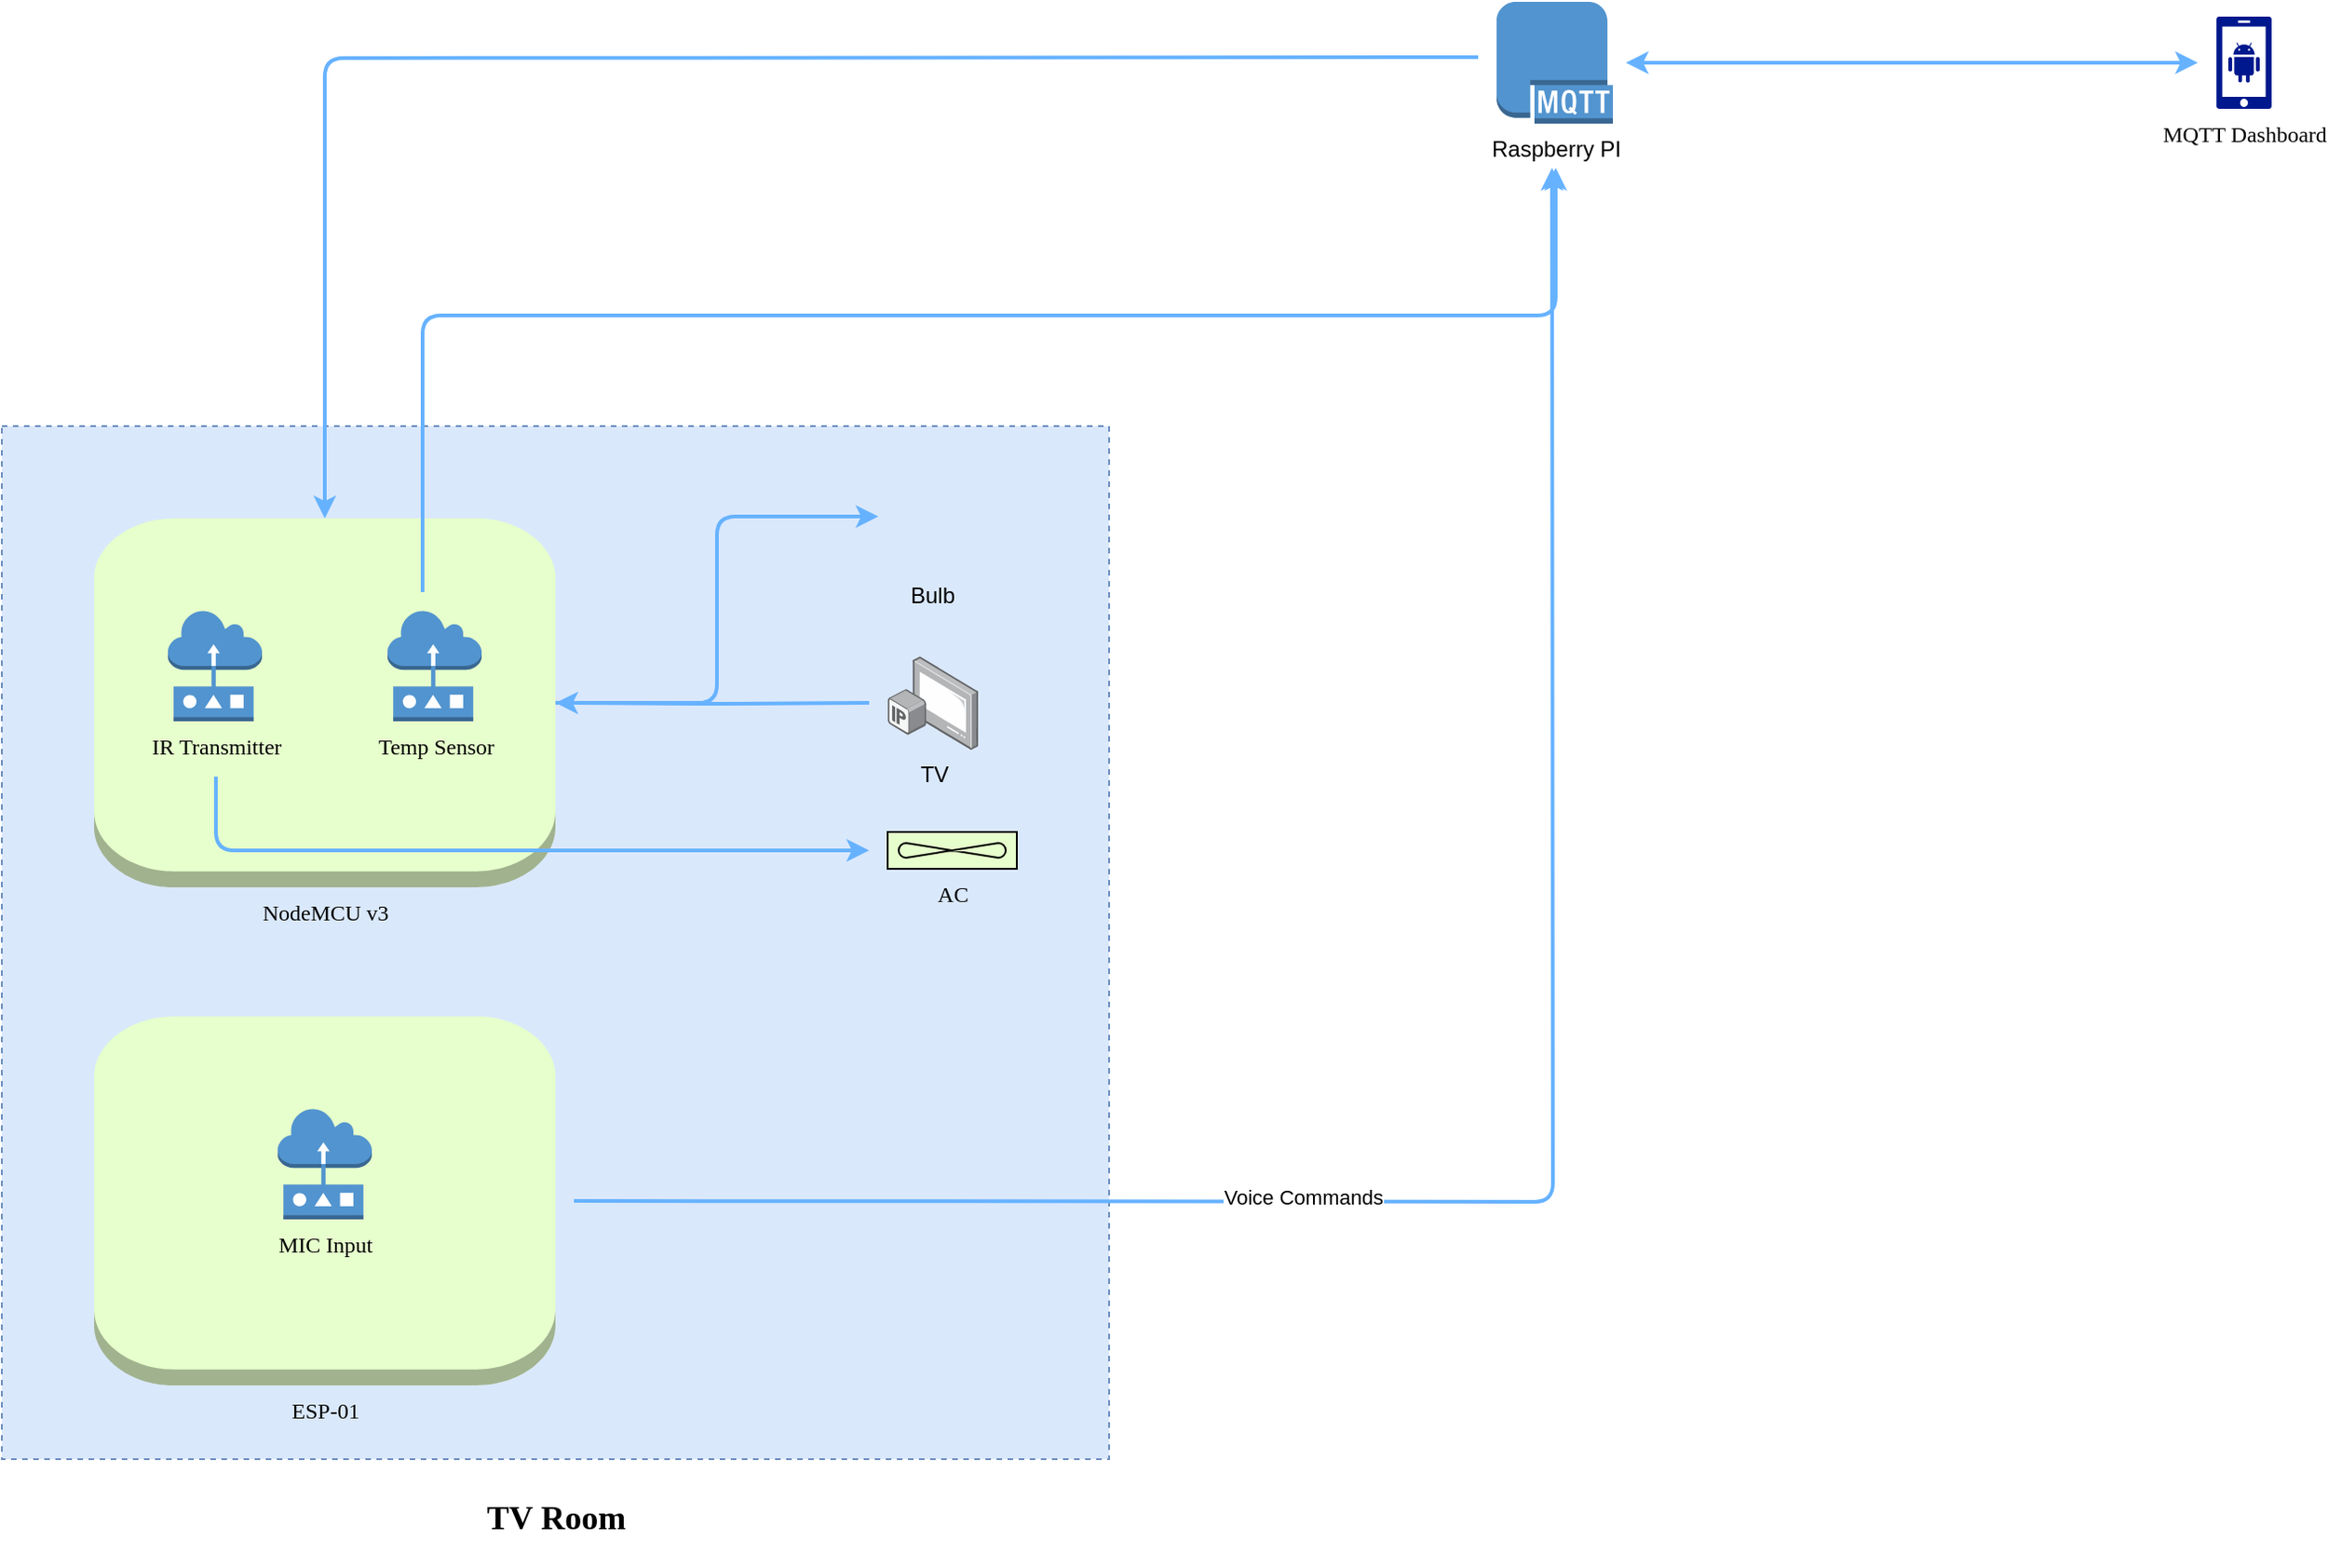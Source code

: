 <mxfile version="15.5.9" type="github">
  <diagram id="ODqosPAh45oD5i2MuQGn" name="Page-1">
    <mxGraphModel dx="1422" dy="1144" grid="1" gridSize="10" guides="1" tooltips="1" connect="1" arrows="1" fold="1" page="1" pageScale="1" pageWidth="2000" pageHeight="1100" math="0" shadow="0">
      <root>
        <mxCell id="0" />
        <mxCell id="1" parent="0" />
        <mxCell id="MIGvTB1lZAfxBpMD3VXP-11" style="edgeStyle=orthogonalEdgeStyle;rounded=1;orthogonalLoop=1;jettySize=auto;html=1;shadow=0;fontFamily=Verdana;strokeColor=#66B2FF;strokeWidth=2;startArrow=classic;startFill=1;" parent="1" edge="1">
          <mxGeometry relative="1" as="geometry">
            <mxPoint x="900" y="43" as="sourcePoint" />
            <mxPoint x="1210" y="43" as="targetPoint" />
          </mxGeometry>
        </mxCell>
        <mxCell id="ePppPPMqNrW8rxgk6NDR-1" value="Raspberry PI" style="outlineConnect=0;dashed=0;verticalLabelPosition=bottom;verticalAlign=top;align=center;html=1;shape=mxgraph.aws3.mqtt_protocol;fillColor=#5294CF;gradientColor=none;" parent="1" vertex="1">
          <mxGeometry x="830" y="10" width="63" height="66" as="geometry" />
        </mxCell>
        <mxCell id="ePppPPMqNrW8rxgk6NDR-2" value="&lt;h2&gt;&lt;font face=&quot;Verdana&quot;&gt;TV Room&lt;/font&gt;&lt;/h2&gt;" style="verticalLabelPosition=bottom;verticalAlign=top;html=1;shape=mxgraph.basic.rect;fillColor2=none;strokeWidth=1;size=20;indent=5;dashed=1;fillColor=#dae8fc;strokeColor=#6c8ebf;fontFamily=Helvetica;" parent="1" vertex="1">
          <mxGeometry x="20" y="240" width="600" height="560" as="geometry" />
        </mxCell>
        <mxCell id="MIGvTB1lZAfxBpMD3VXP-15" style="edgeStyle=orthogonalEdgeStyle;rounded=1;orthogonalLoop=1;jettySize=auto;html=1;shadow=0;fontFamily=Verdana;startArrow=none;startFill=0;strokeColor=#66B2FF;strokeWidth=2;" parent="1" target="ePppPPMqNrW8rxgk6NDR-8" edge="1">
          <mxGeometry relative="1" as="geometry">
            <mxPoint x="820" y="40" as="sourcePoint" />
          </mxGeometry>
        </mxCell>
        <mxCell id="MIGvTB1lZAfxBpMD3VXP-1" value="" style="group" parent="1" vertex="1" connectable="0">
          <mxGeometry x="70" y="290" width="250" height="200" as="geometry" />
        </mxCell>
        <mxCell id="ePppPPMqNrW8rxgk6NDR-8" value="NodeMCU v3" style="outlineConnect=0;dashed=0;verticalLabelPosition=bottom;verticalAlign=top;align=center;html=1;shape=mxgraph.aws3.instance;fillColor=#E6FFCC;gradientColor=none;fontFamily=Verdana;" parent="MIGvTB1lZAfxBpMD3VXP-1" vertex="1">
          <mxGeometry width="250" height="200" as="geometry" />
        </mxCell>
        <mxCell id="ePppPPMqNrW8rxgk6NDR-3" value="IR Transmitter" style="outlineConnect=0;dashed=0;verticalLabelPosition=bottom;verticalAlign=top;align=center;html=1;shape=mxgraph.aws3.sensor;fillColor=#5294CF;gradientColor=none;fontFamily=Verdana;" parent="MIGvTB1lZAfxBpMD3VXP-1" vertex="1">
          <mxGeometry x="40" y="50" width="51" height="60" as="geometry" />
        </mxCell>
        <mxCell id="ePppPPMqNrW8rxgk6NDR-7" value="Temp Sensor" style="outlineConnect=0;dashed=0;verticalLabelPosition=bottom;verticalAlign=top;align=center;html=1;shape=mxgraph.aws3.sensor;fillColor=#5294CF;gradientColor=none;fontFamily=Verdana;" parent="MIGvTB1lZAfxBpMD3VXP-1" vertex="1">
          <mxGeometry x="159" y="50" width="51" height="60" as="geometry" />
        </mxCell>
        <mxCell id="MIGvTB1lZAfxBpMD3VXP-3" style="edgeStyle=orthogonalEdgeStyle;rounded=1;orthogonalLoop=1;jettySize=auto;html=1;fontFamily=Verdana;strokeWidth=2;strokeColor=#66B2FF;shadow=0;" parent="1" edge="1">
          <mxGeometry relative="1" as="geometry">
            <mxPoint x="248" y="330" as="sourcePoint" />
            <Array as="points">
              <mxPoint x="248" y="180" />
              <mxPoint x="862" y="180" />
            </Array>
            <mxPoint x="862" y="100" as="targetPoint" />
          </mxGeometry>
        </mxCell>
        <mxCell id="MIGvTB1lZAfxBpMD3VXP-4" value="AC" style="verticalLabelPosition=bottom;outlineConnect=0;align=center;dashed=0;html=1;verticalAlign=top;shape=mxgraph.pid.misc.air_cooler;fontFamily=Verdana;fillColor=#E6FFCC;" parent="1" vertex="1">
          <mxGeometry x="500" y="460" width="70" height="20" as="geometry" />
        </mxCell>
        <mxCell id="MIGvTB1lZAfxBpMD3VXP-10" value="MQTT Dashboard" style="sketch=0;aspect=fixed;pointerEvents=1;shadow=0;dashed=0;html=1;strokeColor=none;labelPosition=center;verticalLabelPosition=bottom;verticalAlign=top;align=center;fillColor=#00188D;shape=mxgraph.mscae.enterprise.android_phone;fontFamily=Verdana;" parent="1" vertex="1">
          <mxGeometry x="1220" y="18" width="30" height="50" as="geometry" />
        </mxCell>
        <mxCell id="-hVrCsB8ypUd7OFE5_vi-1" value="Bulb" style="shape=image;html=1;verticalAlign=top;verticalLabelPosition=bottom;labelBackgroundColor=none;imageAspect=0;aspect=fixed;image=https://cdn2.iconfinder.com/data/icons/flat-icons-19/128/Light_bulb.png" parent="1" vertex="1">
          <mxGeometry x="495" y="260" width="58" height="58" as="geometry" />
        </mxCell>
        <mxCell id="-hVrCsB8ypUd7OFE5_vi-3" style="edgeStyle=orthogonalEdgeStyle;rounded=1;orthogonalLoop=1;jettySize=auto;html=1;exitX=1;exitY=0.5;exitDx=0;exitDy=0;exitPerimeter=0;shadow=0;strokeColor=#66B2FF;strokeWidth=2;" parent="1" source="ePppPPMqNrW8rxgk6NDR-8" target="-hVrCsB8ypUd7OFE5_vi-1" edge="1">
          <mxGeometry relative="1" as="geometry" />
        </mxCell>
        <mxCell id="-hVrCsB8ypUd7OFE5_vi-6" style="edgeStyle=orthogonalEdgeStyle;rounded=1;orthogonalLoop=1;jettySize=auto;html=1;shadow=0;strokeColor=#66B2FF;strokeWidth=2;" parent="1" target="ePppPPMqNrW8rxgk6NDR-8" edge="1">
          <mxGeometry relative="1" as="geometry">
            <mxPoint x="490" y="390" as="sourcePoint" />
          </mxGeometry>
        </mxCell>
        <mxCell id="-hVrCsB8ypUd7OFE5_vi-5" value="TV" style="points=[];aspect=fixed;html=1;align=center;shadow=0;dashed=0;image;image=img/lib/allied_telesis/computer_and_terminals/IP_TV.svg;labelBackgroundColor=none;" parent="1" vertex="1">
          <mxGeometry x="500" y="365" width="49.2" height="50.4" as="geometry" />
        </mxCell>
        <mxCell id="-hVrCsB8ypUd7OFE5_vi-7" style="edgeStyle=orthogonalEdgeStyle;rounded=1;orthogonalLoop=1;jettySize=auto;html=1;shadow=0;strokeColor=#66B2FF;strokeWidth=2;" parent="1" edge="1">
          <mxGeometry relative="1" as="geometry">
            <Array as="points">
              <mxPoint x="136" y="470" />
            </Array>
            <mxPoint x="136" y="430" as="sourcePoint" />
            <mxPoint x="490" y="470" as="targetPoint" />
          </mxGeometry>
        </mxCell>
        <mxCell id="6CfPY_9hc7FVyjd-o3wk-1" value="" style="group" vertex="1" connectable="0" parent="1">
          <mxGeometry x="70" y="560" width="250" height="200" as="geometry" />
        </mxCell>
        <mxCell id="6CfPY_9hc7FVyjd-o3wk-2" value="ESP-01" style="outlineConnect=0;dashed=0;verticalLabelPosition=bottom;verticalAlign=top;align=center;html=1;shape=mxgraph.aws3.instance;fillColor=#E6FFCC;gradientColor=none;fontFamily=Verdana;" vertex="1" parent="6CfPY_9hc7FVyjd-o3wk-1">
          <mxGeometry width="250" height="200" as="geometry" />
        </mxCell>
        <mxCell id="6CfPY_9hc7FVyjd-o3wk-3" value="MIC Input" style="outlineConnect=0;dashed=0;verticalLabelPosition=bottom;verticalAlign=top;align=center;html=1;shape=mxgraph.aws3.sensor;fillColor=#5294CF;gradientColor=none;fontFamily=Verdana;" vertex="1" parent="6CfPY_9hc7FVyjd-o3wk-1">
          <mxGeometry x="99.5" y="50" width="51" height="60" as="geometry" />
        </mxCell>
        <mxCell id="6CfPY_9hc7FVyjd-o3wk-5" style="edgeStyle=orthogonalEdgeStyle;rounded=1;orthogonalLoop=1;jettySize=auto;html=1;strokeWidth=2;strokeColor=#66B2FF;" edge="1" parent="1">
          <mxGeometry relative="1" as="geometry">
            <mxPoint x="860" y="100" as="targetPoint" />
            <mxPoint x="330" y="660" as="sourcePoint" />
          </mxGeometry>
        </mxCell>
        <mxCell id="6CfPY_9hc7FVyjd-o3wk-6" value="Voice Commands" style="edgeLabel;html=1;align=center;verticalAlign=middle;resizable=0;points=[];" vertex="1" connectable="0" parent="6CfPY_9hc7FVyjd-o3wk-5">
          <mxGeometry x="-0.277" y="3" relative="1" as="geometry">
            <mxPoint as="offset" />
          </mxGeometry>
        </mxCell>
      </root>
    </mxGraphModel>
  </diagram>
</mxfile>
